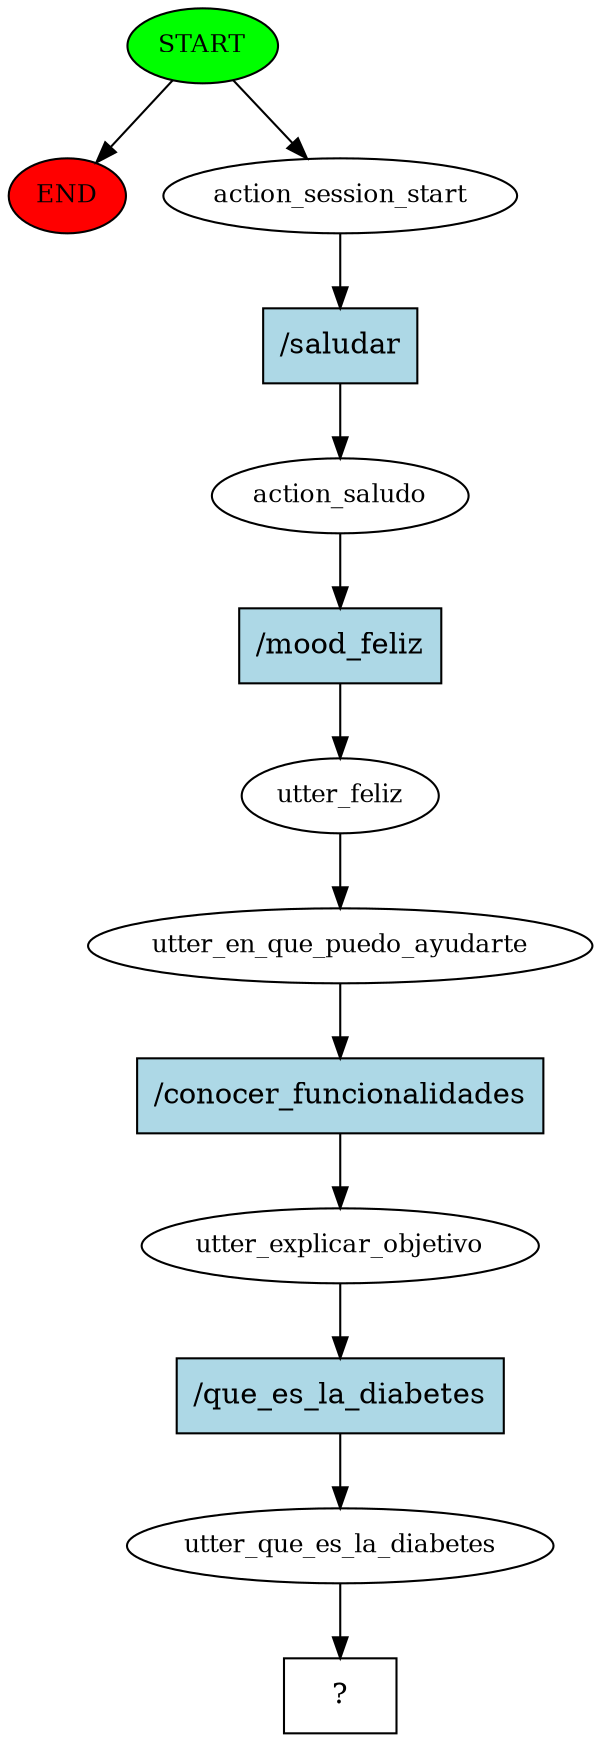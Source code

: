 digraph  {
0 [class="start active", fillcolor=green, fontsize=12, label=START, style=filled];
"-1" [class=end, fillcolor=red, fontsize=12, label=END, style=filled];
1 [class=active, fontsize=12, label=action_session_start];
2 [class=active, fontsize=12, label=action_saludo];
3 [class=active, fontsize=12, label=utter_feliz];
4 [class=active, fontsize=12, label=utter_en_que_puedo_ayudarte];
5 [class=active, fontsize=12, label=utter_explicar_objetivo];
6 [class=active, fontsize=12, label=utter_que_es_la_diabetes];
7 [class="intent dashed active", label="  ?  ", shape=rect];
8 [class="intent active", fillcolor=lightblue, label="/saludar", shape=rect, style=filled];
9 [class="intent active", fillcolor=lightblue, label="/mood_feliz", shape=rect, style=filled];
10 [class="intent active", fillcolor=lightblue, label="/conocer_funcionalidades", shape=rect, style=filled];
11 [class="intent active", fillcolor=lightblue, label="/que_es_la_diabetes", shape=rect, style=filled];
0 -> "-1"  [class="", key=NONE, label=""];
0 -> 1  [class=active, key=NONE, label=""];
1 -> 8  [class=active, key=0];
2 -> 9  [class=active, key=0];
3 -> 4  [class=active, key=NONE, label=""];
4 -> 10  [class=active, key=0];
5 -> 11  [class=active, key=0];
6 -> 7  [class=active, key=NONE, label=""];
8 -> 2  [class=active, key=0];
9 -> 3  [class=active, key=0];
10 -> 5  [class=active, key=0];
11 -> 6  [class=active, key=0];
}
